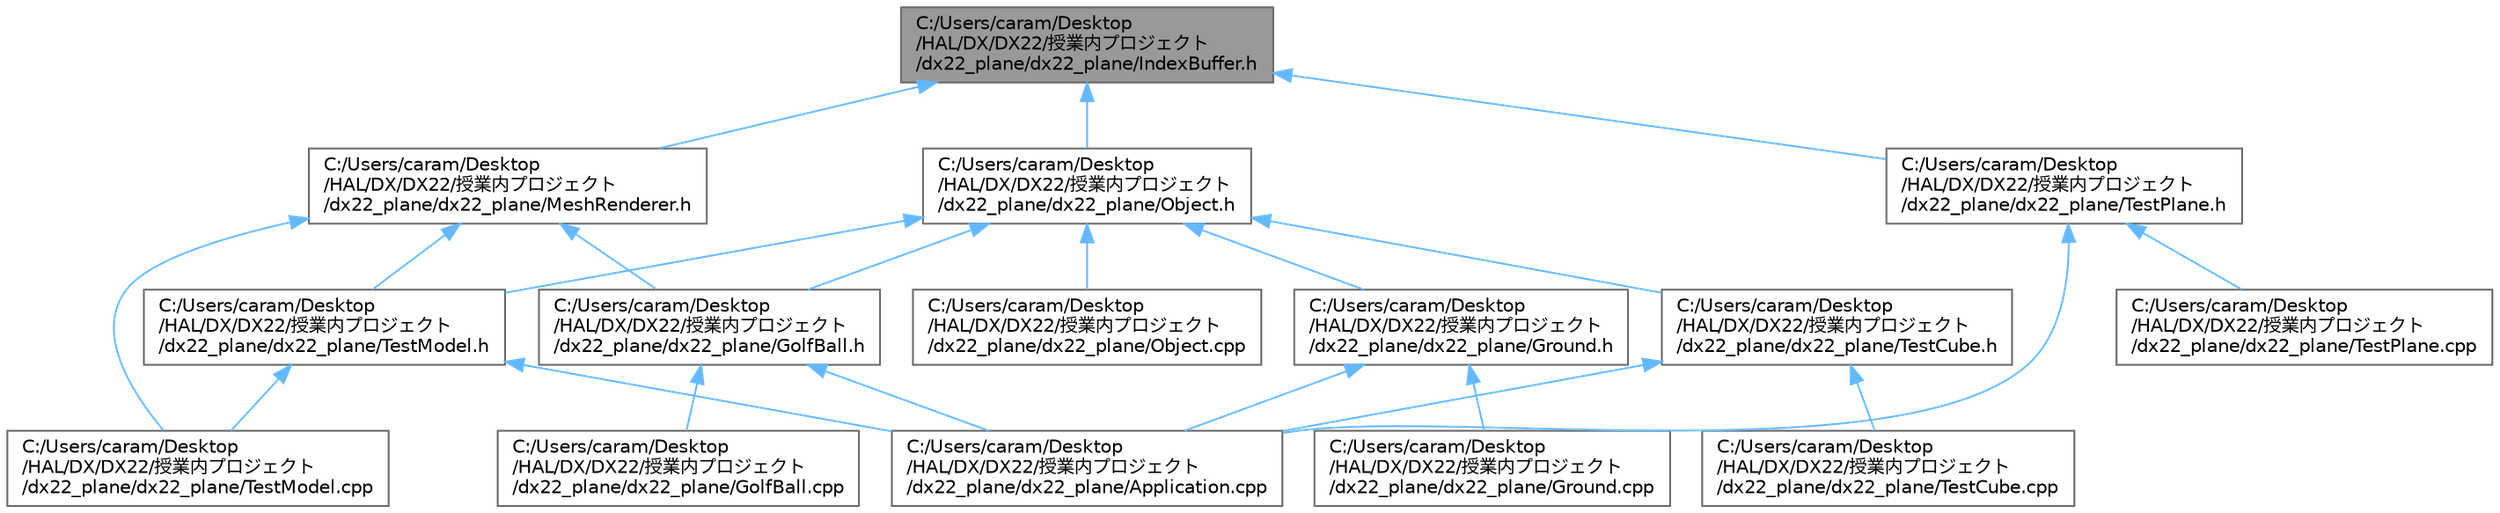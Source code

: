 digraph "C:/Users/caram/Desktop/HAL/DX/DX22/授業内プロジェクト/dx22_plane/dx22_plane/IndexBuffer.h"
{
 // LATEX_PDF_SIZE
  bgcolor="transparent";
  edge [fontname=Helvetica,fontsize=10,labelfontname=Helvetica,labelfontsize=10];
  node [fontname=Helvetica,fontsize=10,shape=box,height=0.2,width=0.4];
  Node1 [id="Node000001",label="C:/Users/caram/Desktop\l/HAL/DX/DX22/授業内プロジェクト\l/dx22_plane/dx22_plane/IndexBuffer.h",height=0.2,width=0.4,color="gray40", fillcolor="grey60", style="filled", fontcolor="black",tooltip=" "];
  Node1 -> Node2 [id="edge22_Node000001_Node000002",dir="back",color="steelblue1",style="solid",tooltip=" "];
  Node2 [id="Node000002",label="C:/Users/caram/Desktop\l/HAL/DX/DX22/授業内プロジェクト\l/dx22_plane/dx22_plane/MeshRenderer.h",height=0.2,width=0.4,color="grey40", fillcolor="white", style="filled",URL="$_mesh_renderer_8h.html",tooltip=" "];
  Node2 -> Node3 [id="edge23_Node000002_Node000003",dir="back",color="steelblue1",style="solid",tooltip=" "];
  Node3 [id="Node000003",label="C:/Users/caram/Desktop\l/HAL/DX/DX22/授業内プロジェクト\l/dx22_plane/dx22_plane/GolfBall.h",height=0.2,width=0.4,color="grey40", fillcolor="white", style="filled",URL="$_golf_ball_8h.html",tooltip=" "];
  Node3 -> Node4 [id="edge24_Node000003_Node000004",dir="back",color="steelblue1",style="solid",tooltip=" "];
  Node4 [id="Node000004",label="C:/Users/caram/Desktop\l/HAL/DX/DX22/授業内プロジェクト\l/dx22_plane/dx22_plane/Application.cpp",height=0.2,width=0.4,color="grey40", fillcolor="white", style="filled",URL="$_application_8cpp.html",tooltip=" "];
  Node3 -> Node5 [id="edge25_Node000003_Node000005",dir="back",color="steelblue1",style="solid",tooltip=" "];
  Node5 [id="Node000005",label="C:/Users/caram/Desktop\l/HAL/DX/DX22/授業内プロジェクト\l/dx22_plane/dx22_plane/GolfBall.cpp",height=0.2,width=0.4,color="grey40", fillcolor="white", style="filled",URL="$_golf_ball_8cpp.html",tooltip=" "];
  Node2 -> Node6 [id="edge26_Node000002_Node000006",dir="back",color="steelblue1",style="solid",tooltip=" "];
  Node6 [id="Node000006",label="C:/Users/caram/Desktop\l/HAL/DX/DX22/授業内プロジェクト\l/dx22_plane/dx22_plane/TestModel.cpp",height=0.2,width=0.4,color="grey40", fillcolor="white", style="filled",URL="$_test_model_8cpp.html",tooltip=" "];
  Node2 -> Node7 [id="edge27_Node000002_Node000007",dir="back",color="steelblue1",style="solid",tooltip=" "];
  Node7 [id="Node000007",label="C:/Users/caram/Desktop\l/HAL/DX/DX22/授業内プロジェクト\l/dx22_plane/dx22_plane/TestModel.h",height=0.2,width=0.4,color="grey40", fillcolor="white", style="filled",URL="$_test_model_8h.html",tooltip=" "];
  Node7 -> Node4 [id="edge28_Node000007_Node000004",dir="back",color="steelblue1",style="solid",tooltip=" "];
  Node7 -> Node6 [id="edge29_Node000007_Node000006",dir="back",color="steelblue1",style="solid",tooltip=" "];
  Node1 -> Node8 [id="edge30_Node000001_Node000008",dir="back",color="steelblue1",style="solid",tooltip=" "];
  Node8 [id="Node000008",label="C:/Users/caram/Desktop\l/HAL/DX/DX22/授業内プロジェクト\l/dx22_plane/dx22_plane/Object.h",height=0.2,width=0.4,color="grey40", fillcolor="white", style="filled",URL="$_object_8h.html",tooltip=" "];
  Node8 -> Node3 [id="edge31_Node000008_Node000003",dir="back",color="steelblue1",style="solid",tooltip=" "];
  Node8 -> Node9 [id="edge32_Node000008_Node000009",dir="back",color="steelblue1",style="solid",tooltip=" "];
  Node9 [id="Node000009",label="C:/Users/caram/Desktop\l/HAL/DX/DX22/授業内プロジェクト\l/dx22_plane/dx22_plane/Ground.h",height=0.2,width=0.4,color="grey40", fillcolor="white", style="filled",URL="$_ground_8h.html",tooltip=" "];
  Node9 -> Node4 [id="edge33_Node000009_Node000004",dir="back",color="steelblue1",style="solid",tooltip=" "];
  Node9 -> Node10 [id="edge34_Node000009_Node000010",dir="back",color="steelblue1",style="solid",tooltip=" "];
  Node10 [id="Node000010",label="C:/Users/caram/Desktop\l/HAL/DX/DX22/授業内プロジェクト\l/dx22_plane/dx22_plane/Ground.cpp",height=0.2,width=0.4,color="grey40", fillcolor="white", style="filled",URL="$_ground_8cpp.html",tooltip=" "];
  Node8 -> Node11 [id="edge35_Node000008_Node000011",dir="back",color="steelblue1",style="solid",tooltip=" "];
  Node11 [id="Node000011",label="C:/Users/caram/Desktop\l/HAL/DX/DX22/授業内プロジェクト\l/dx22_plane/dx22_plane/Object.cpp",height=0.2,width=0.4,color="grey40", fillcolor="white", style="filled",URL="$_object_8cpp.html",tooltip=" "];
  Node8 -> Node12 [id="edge36_Node000008_Node000012",dir="back",color="steelblue1",style="solid",tooltip=" "];
  Node12 [id="Node000012",label="C:/Users/caram/Desktop\l/HAL/DX/DX22/授業内プロジェクト\l/dx22_plane/dx22_plane/TestCube.h",height=0.2,width=0.4,color="grey40", fillcolor="white", style="filled",URL="$_test_cube_8h.html",tooltip=" "];
  Node12 -> Node4 [id="edge37_Node000012_Node000004",dir="back",color="steelblue1",style="solid",tooltip=" "];
  Node12 -> Node13 [id="edge38_Node000012_Node000013",dir="back",color="steelblue1",style="solid",tooltip=" "];
  Node13 [id="Node000013",label="C:/Users/caram/Desktop\l/HAL/DX/DX22/授業内プロジェクト\l/dx22_plane/dx22_plane/TestCube.cpp",height=0.2,width=0.4,color="grey40", fillcolor="white", style="filled",URL="$_test_cube_8cpp.html",tooltip=" "];
  Node8 -> Node7 [id="edge39_Node000008_Node000007",dir="back",color="steelblue1",style="solid",tooltip=" "];
  Node1 -> Node14 [id="edge40_Node000001_Node000014",dir="back",color="steelblue1",style="solid",tooltip=" "];
  Node14 [id="Node000014",label="C:/Users/caram/Desktop\l/HAL/DX/DX22/授業内プロジェクト\l/dx22_plane/dx22_plane/TestPlane.h",height=0.2,width=0.4,color="grey40", fillcolor="white", style="filled",URL="$_test_plane_8h.html",tooltip=" "];
  Node14 -> Node4 [id="edge41_Node000014_Node000004",dir="back",color="steelblue1",style="solid",tooltip=" "];
  Node14 -> Node15 [id="edge42_Node000014_Node000015",dir="back",color="steelblue1",style="solid",tooltip=" "];
  Node15 [id="Node000015",label="C:/Users/caram/Desktop\l/HAL/DX/DX22/授業内プロジェクト\l/dx22_plane/dx22_plane/TestPlane.cpp",height=0.2,width=0.4,color="grey40", fillcolor="white", style="filled",URL="$_test_plane_8cpp.html",tooltip=" "];
}
